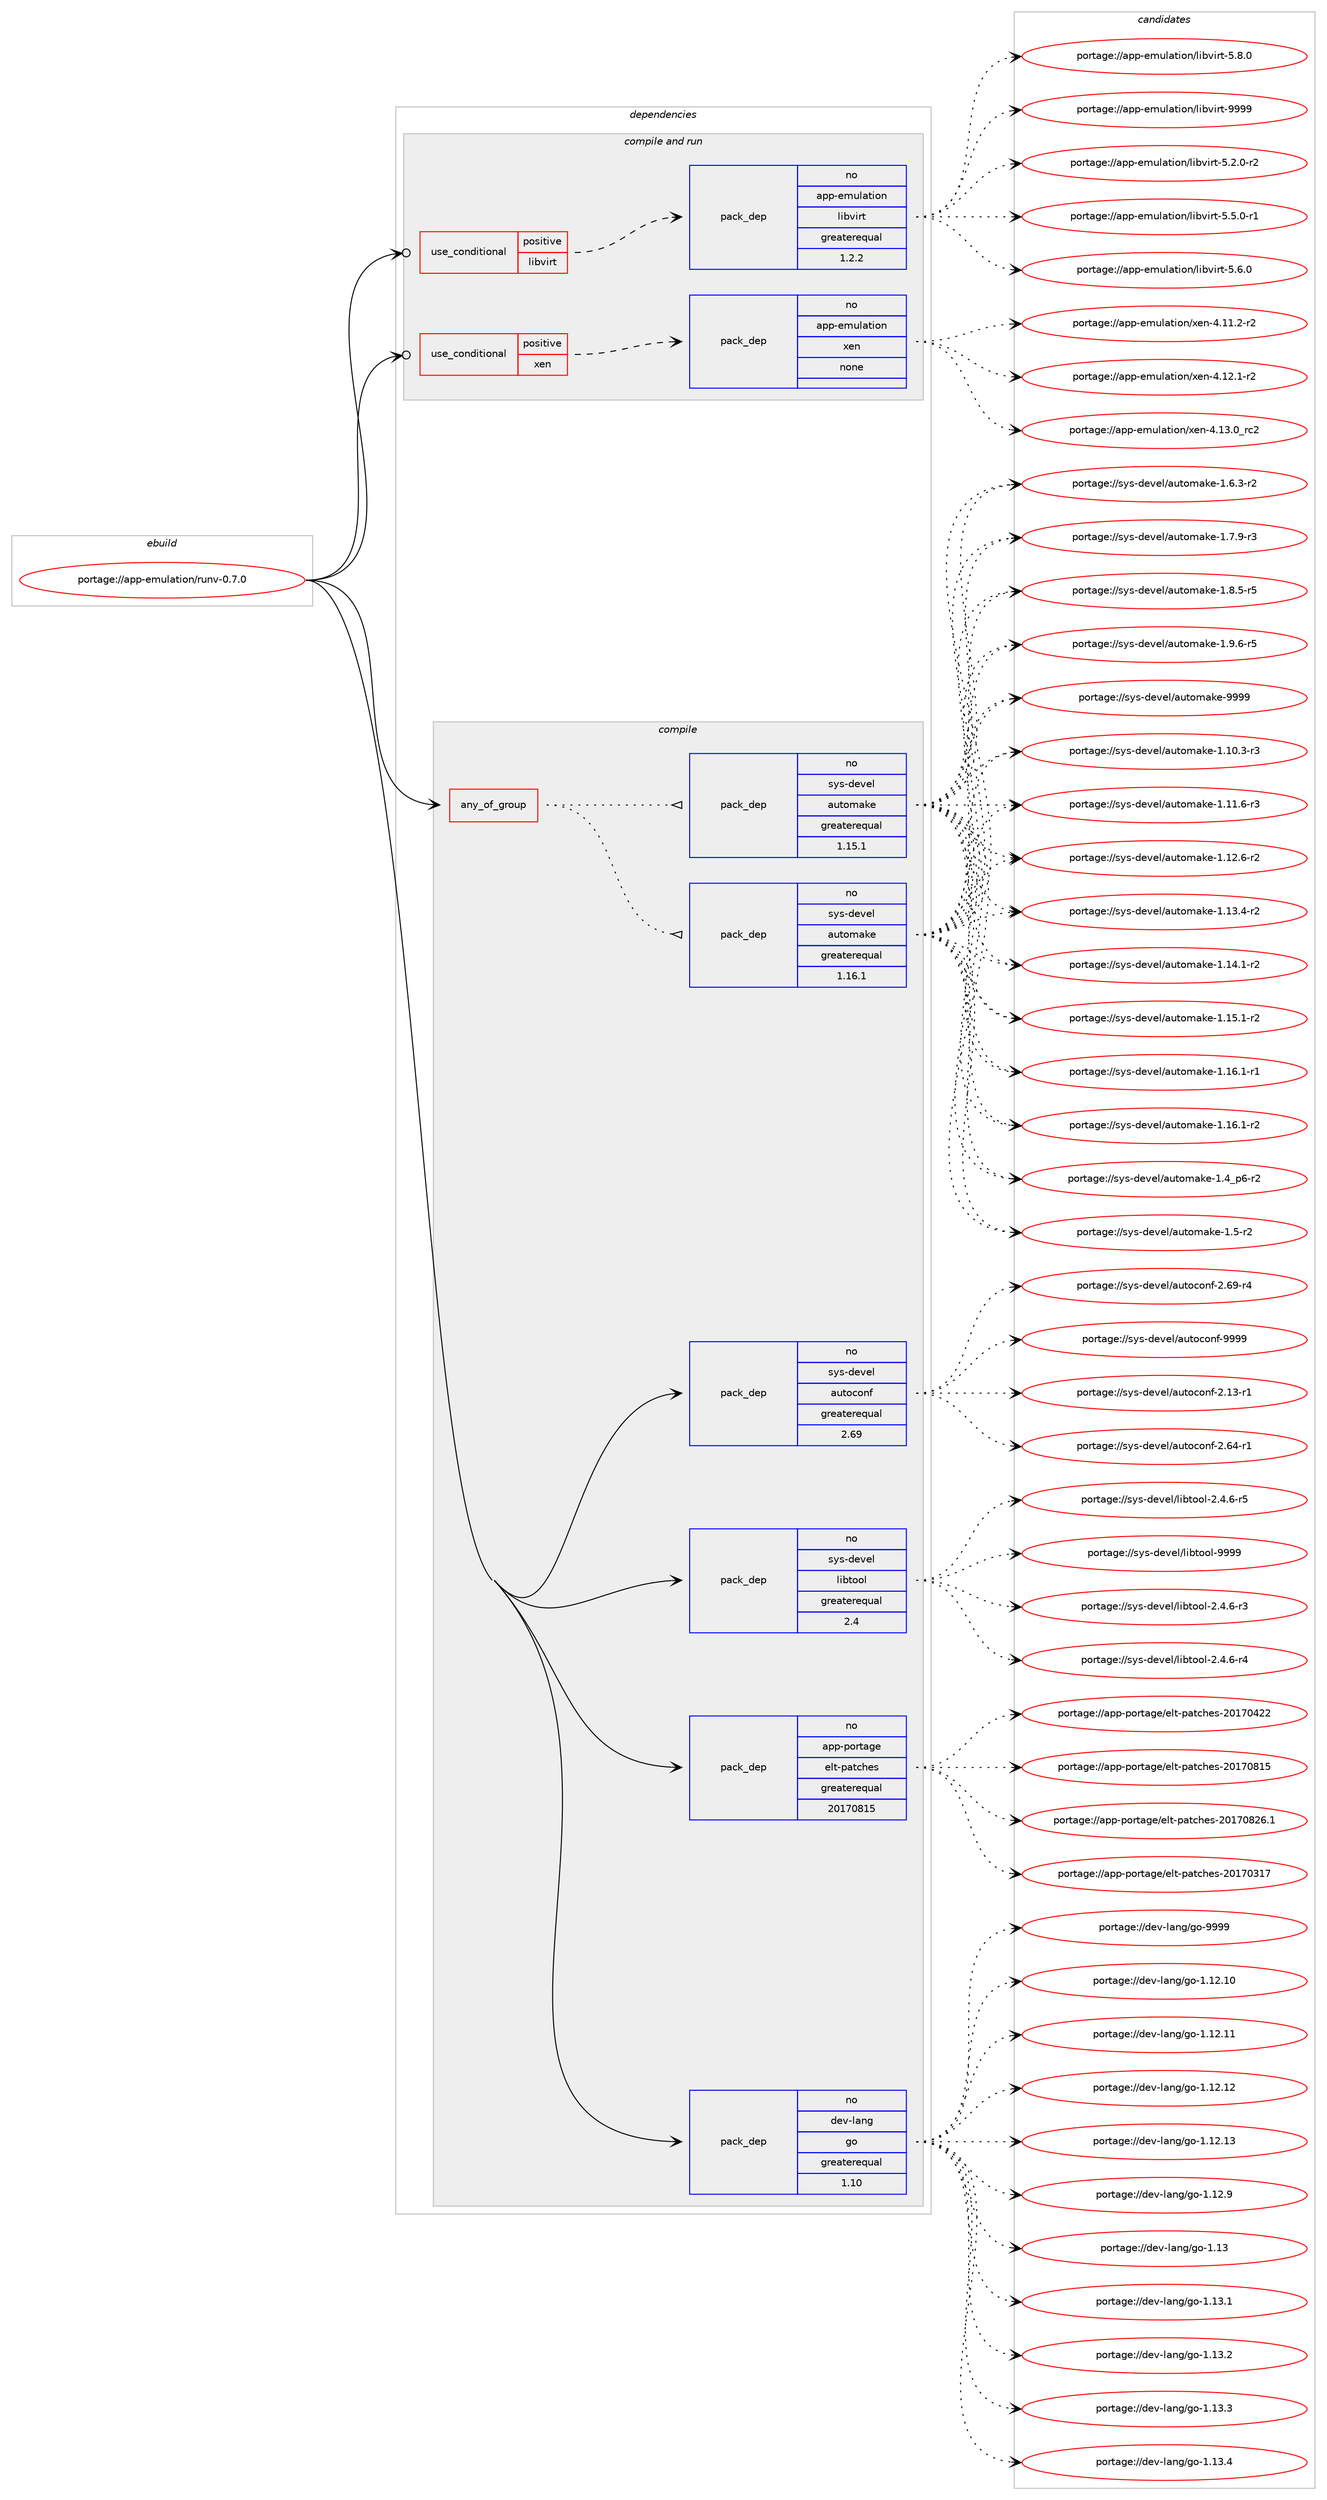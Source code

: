 digraph prolog {

# *************
# Graph options
# *************

newrank=true;
concentrate=true;
compound=true;
graph [rankdir=LR,fontname=Helvetica,fontsize=10,ranksep=1.5];#, ranksep=2.5, nodesep=0.2];
edge  [arrowhead=vee];
node  [fontname=Helvetica,fontsize=10];

# **********
# The ebuild
# **********

subgraph cluster_leftcol {
color=gray;
rank=same;
label=<<i>ebuild</i>>;
id [label="portage://app-emulation/runv-0.7.0", color=red, width=4, href="../app-emulation/runv-0.7.0.svg"];
}

# ****************
# The dependencies
# ****************

subgraph cluster_midcol {
color=gray;
label=<<i>dependencies</i>>;
subgraph cluster_compile {
fillcolor="#eeeeee";
style=filled;
label=<<i>compile</i>>;
subgraph any380 {
dependency23879 [label=<<TABLE BORDER="0" CELLBORDER="1" CELLSPACING="0" CELLPADDING="4"><TR><TD CELLPADDING="10">any_of_group</TD></TR></TABLE>>, shape=none, color=red];subgraph pack17674 {
dependency23880 [label=<<TABLE BORDER="0" CELLBORDER="1" CELLSPACING="0" CELLPADDING="4" WIDTH="220"><TR><TD ROWSPAN="6" CELLPADDING="30">pack_dep</TD></TR><TR><TD WIDTH="110">no</TD></TR><TR><TD>sys-devel</TD></TR><TR><TD>automake</TD></TR><TR><TD>greaterequal</TD></TR><TR><TD>1.16.1</TD></TR></TABLE>>, shape=none, color=blue];
}
dependency23879:e -> dependency23880:w [weight=20,style="dotted",arrowhead="oinv"];
subgraph pack17675 {
dependency23881 [label=<<TABLE BORDER="0" CELLBORDER="1" CELLSPACING="0" CELLPADDING="4" WIDTH="220"><TR><TD ROWSPAN="6" CELLPADDING="30">pack_dep</TD></TR><TR><TD WIDTH="110">no</TD></TR><TR><TD>sys-devel</TD></TR><TR><TD>automake</TD></TR><TR><TD>greaterequal</TD></TR><TR><TD>1.15.1</TD></TR></TABLE>>, shape=none, color=blue];
}
dependency23879:e -> dependency23881:w [weight=20,style="dotted",arrowhead="oinv"];
}
id:e -> dependency23879:w [weight=20,style="solid",arrowhead="vee"];
subgraph pack17676 {
dependency23882 [label=<<TABLE BORDER="0" CELLBORDER="1" CELLSPACING="0" CELLPADDING="4" WIDTH="220"><TR><TD ROWSPAN="6" CELLPADDING="30">pack_dep</TD></TR><TR><TD WIDTH="110">no</TD></TR><TR><TD>app-portage</TD></TR><TR><TD>elt-patches</TD></TR><TR><TD>greaterequal</TD></TR><TR><TD>20170815</TD></TR></TABLE>>, shape=none, color=blue];
}
id:e -> dependency23882:w [weight=20,style="solid",arrowhead="vee"];
subgraph pack17677 {
dependency23883 [label=<<TABLE BORDER="0" CELLBORDER="1" CELLSPACING="0" CELLPADDING="4" WIDTH="220"><TR><TD ROWSPAN="6" CELLPADDING="30">pack_dep</TD></TR><TR><TD WIDTH="110">no</TD></TR><TR><TD>dev-lang</TD></TR><TR><TD>go</TD></TR><TR><TD>greaterequal</TD></TR><TR><TD>1.10</TD></TR></TABLE>>, shape=none, color=blue];
}
id:e -> dependency23883:w [weight=20,style="solid",arrowhead="vee"];
subgraph pack17678 {
dependency23884 [label=<<TABLE BORDER="0" CELLBORDER="1" CELLSPACING="0" CELLPADDING="4" WIDTH="220"><TR><TD ROWSPAN="6" CELLPADDING="30">pack_dep</TD></TR><TR><TD WIDTH="110">no</TD></TR><TR><TD>sys-devel</TD></TR><TR><TD>autoconf</TD></TR><TR><TD>greaterequal</TD></TR><TR><TD>2.69</TD></TR></TABLE>>, shape=none, color=blue];
}
id:e -> dependency23884:w [weight=20,style="solid",arrowhead="vee"];
subgraph pack17679 {
dependency23885 [label=<<TABLE BORDER="0" CELLBORDER="1" CELLSPACING="0" CELLPADDING="4" WIDTH="220"><TR><TD ROWSPAN="6" CELLPADDING="30">pack_dep</TD></TR><TR><TD WIDTH="110">no</TD></TR><TR><TD>sys-devel</TD></TR><TR><TD>libtool</TD></TR><TR><TD>greaterequal</TD></TR><TR><TD>2.4</TD></TR></TABLE>>, shape=none, color=blue];
}
id:e -> dependency23885:w [weight=20,style="solid",arrowhead="vee"];
}
subgraph cluster_compileandrun {
fillcolor="#eeeeee";
style=filled;
label=<<i>compile and run</i>>;
subgraph cond5817 {
dependency23886 [label=<<TABLE BORDER="0" CELLBORDER="1" CELLSPACING="0" CELLPADDING="4"><TR><TD ROWSPAN="3" CELLPADDING="10">use_conditional</TD></TR><TR><TD>positive</TD></TR><TR><TD>libvirt</TD></TR></TABLE>>, shape=none, color=red];
subgraph pack17680 {
dependency23887 [label=<<TABLE BORDER="0" CELLBORDER="1" CELLSPACING="0" CELLPADDING="4" WIDTH="220"><TR><TD ROWSPAN="6" CELLPADDING="30">pack_dep</TD></TR><TR><TD WIDTH="110">no</TD></TR><TR><TD>app-emulation</TD></TR><TR><TD>libvirt</TD></TR><TR><TD>greaterequal</TD></TR><TR><TD>1.2.2</TD></TR></TABLE>>, shape=none, color=blue];
}
dependency23886:e -> dependency23887:w [weight=20,style="dashed",arrowhead="vee"];
}
id:e -> dependency23886:w [weight=20,style="solid",arrowhead="odotvee"];
subgraph cond5818 {
dependency23888 [label=<<TABLE BORDER="0" CELLBORDER="1" CELLSPACING="0" CELLPADDING="4"><TR><TD ROWSPAN="3" CELLPADDING="10">use_conditional</TD></TR><TR><TD>positive</TD></TR><TR><TD>xen</TD></TR></TABLE>>, shape=none, color=red];
subgraph pack17681 {
dependency23889 [label=<<TABLE BORDER="0" CELLBORDER="1" CELLSPACING="0" CELLPADDING="4" WIDTH="220"><TR><TD ROWSPAN="6" CELLPADDING="30">pack_dep</TD></TR><TR><TD WIDTH="110">no</TD></TR><TR><TD>app-emulation</TD></TR><TR><TD>xen</TD></TR><TR><TD>none</TD></TR><TR><TD></TD></TR></TABLE>>, shape=none, color=blue];
}
dependency23888:e -> dependency23889:w [weight=20,style="dashed",arrowhead="vee"];
}
id:e -> dependency23888:w [weight=20,style="solid",arrowhead="odotvee"];
}
subgraph cluster_run {
fillcolor="#eeeeee";
style=filled;
label=<<i>run</i>>;
}
}

# **************
# The candidates
# **************

subgraph cluster_choices {
rank=same;
color=gray;
label=<<i>candidates</i>>;

subgraph choice17674 {
color=black;
nodesep=1;
choiceportage11512111545100101118101108479711711611110997107101454946494846514511451 [label="portage://sys-devel/automake-1.10.3-r3", color=red, width=4,href="../sys-devel/automake-1.10.3-r3.svg"];
choiceportage11512111545100101118101108479711711611110997107101454946494946544511451 [label="portage://sys-devel/automake-1.11.6-r3", color=red, width=4,href="../sys-devel/automake-1.11.6-r3.svg"];
choiceportage11512111545100101118101108479711711611110997107101454946495046544511450 [label="portage://sys-devel/automake-1.12.6-r2", color=red, width=4,href="../sys-devel/automake-1.12.6-r2.svg"];
choiceportage11512111545100101118101108479711711611110997107101454946495146524511450 [label="portage://sys-devel/automake-1.13.4-r2", color=red, width=4,href="../sys-devel/automake-1.13.4-r2.svg"];
choiceportage11512111545100101118101108479711711611110997107101454946495246494511450 [label="portage://sys-devel/automake-1.14.1-r2", color=red, width=4,href="../sys-devel/automake-1.14.1-r2.svg"];
choiceportage11512111545100101118101108479711711611110997107101454946495346494511450 [label="portage://sys-devel/automake-1.15.1-r2", color=red, width=4,href="../sys-devel/automake-1.15.1-r2.svg"];
choiceportage11512111545100101118101108479711711611110997107101454946495446494511449 [label="portage://sys-devel/automake-1.16.1-r1", color=red, width=4,href="../sys-devel/automake-1.16.1-r1.svg"];
choiceportage11512111545100101118101108479711711611110997107101454946495446494511450 [label="portage://sys-devel/automake-1.16.1-r2", color=red, width=4,href="../sys-devel/automake-1.16.1-r2.svg"];
choiceportage115121115451001011181011084797117116111109971071014549465295112544511450 [label="portage://sys-devel/automake-1.4_p6-r2", color=red, width=4,href="../sys-devel/automake-1.4_p6-r2.svg"];
choiceportage11512111545100101118101108479711711611110997107101454946534511450 [label="portage://sys-devel/automake-1.5-r2", color=red, width=4,href="../sys-devel/automake-1.5-r2.svg"];
choiceportage115121115451001011181011084797117116111109971071014549465446514511450 [label="portage://sys-devel/automake-1.6.3-r2", color=red, width=4,href="../sys-devel/automake-1.6.3-r2.svg"];
choiceportage115121115451001011181011084797117116111109971071014549465546574511451 [label="portage://sys-devel/automake-1.7.9-r3", color=red, width=4,href="../sys-devel/automake-1.7.9-r3.svg"];
choiceportage115121115451001011181011084797117116111109971071014549465646534511453 [label="portage://sys-devel/automake-1.8.5-r5", color=red, width=4,href="../sys-devel/automake-1.8.5-r5.svg"];
choiceportage115121115451001011181011084797117116111109971071014549465746544511453 [label="portage://sys-devel/automake-1.9.6-r5", color=red, width=4,href="../sys-devel/automake-1.9.6-r5.svg"];
choiceportage115121115451001011181011084797117116111109971071014557575757 [label="portage://sys-devel/automake-9999", color=red, width=4,href="../sys-devel/automake-9999.svg"];
dependency23880:e -> choiceportage11512111545100101118101108479711711611110997107101454946494846514511451:w [style=dotted,weight="100"];
dependency23880:e -> choiceportage11512111545100101118101108479711711611110997107101454946494946544511451:w [style=dotted,weight="100"];
dependency23880:e -> choiceportage11512111545100101118101108479711711611110997107101454946495046544511450:w [style=dotted,weight="100"];
dependency23880:e -> choiceportage11512111545100101118101108479711711611110997107101454946495146524511450:w [style=dotted,weight="100"];
dependency23880:e -> choiceportage11512111545100101118101108479711711611110997107101454946495246494511450:w [style=dotted,weight="100"];
dependency23880:e -> choiceportage11512111545100101118101108479711711611110997107101454946495346494511450:w [style=dotted,weight="100"];
dependency23880:e -> choiceportage11512111545100101118101108479711711611110997107101454946495446494511449:w [style=dotted,weight="100"];
dependency23880:e -> choiceportage11512111545100101118101108479711711611110997107101454946495446494511450:w [style=dotted,weight="100"];
dependency23880:e -> choiceportage115121115451001011181011084797117116111109971071014549465295112544511450:w [style=dotted,weight="100"];
dependency23880:e -> choiceportage11512111545100101118101108479711711611110997107101454946534511450:w [style=dotted,weight="100"];
dependency23880:e -> choiceportage115121115451001011181011084797117116111109971071014549465446514511450:w [style=dotted,weight="100"];
dependency23880:e -> choiceportage115121115451001011181011084797117116111109971071014549465546574511451:w [style=dotted,weight="100"];
dependency23880:e -> choiceportage115121115451001011181011084797117116111109971071014549465646534511453:w [style=dotted,weight="100"];
dependency23880:e -> choiceportage115121115451001011181011084797117116111109971071014549465746544511453:w [style=dotted,weight="100"];
dependency23880:e -> choiceportage115121115451001011181011084797117116111109971071014557575757:w [style=dotted,weight="100"];
}
subgraph choice17675 {
color=black;
nodesep=1;
choiceportage11512111545100101118101108479711711611110997107101454946494846514511451 [label="portage://sys-devel/automake-1.10.3-r3", color=red, width=4,href="../sys-devel/automake-1.10.3-r3.svg"];
choiceportage11512111545100101118101108479711711611110997107101454946494946544511451 [label="portage://sys-devel/automake-1.11.6-r3", color=red, width=4,href="../sys-devel/automake-1.11.6-r3.svg"];
choiceportage11512111545100101118101108479711711611110997107101454946495046544511450 [label="portage://sys-devel/automake-1.12.6-r2", color=red, width=4,href="../sys-devel/automake-1.12.6-r2.svg"];
choiceportage11512111545100101118101108479711711611110997107101454946495146524511450 [label="portage://sys-devel/automake-1.13.4-r2", color=red, width=4,href="../sys-devel/automake-1.13.4-r2.svg"];
choiceportage11512111545100101118101108479711711611110997107101454946495246494511450 [label="portage://sys-devel/automake-1.14.1-r2", color=red, width=4,href="../sys-devel/automake-1.14.1-r2.svg"];
choiceportage11512111545100101118101108479711711611110997107101454946495346494511450 [label="portage://sys-devel/automake-1.15.1-r2", color=red, width=4,href="../sys-devel/automake-1.15.1-r2.svg"];
choiceportage11512111545100101118101108479711711611110997107101454946495446494511449 [label="portage://sys-devel/automake-1.16.1-r1", color=red, width=4,href="../sys-devel/automake-1.16.1-r1.svg"];
choiceportage11512111545100101118101108479711711611110997107101454946495446494511450 [label="portage://sys-devel/automake-1.16.1-r2", color=red, width=4,href="../sys-devel/automake-1.16.1-r2.svg"];
choiceportage115121115451001011181011084797117116111109971071014549465295112544511450 [label="portage://sys-devel/automake-1.4_p6-r2", color=red, width=4,href="../sys-devel/automake-1.4_p6-r2.svg"];
choiceportage11512111545100101118101108479711711611110997107101454946534511450 [label="portage://sys-devel/automake-1.5-r2", color=red, width=4,href="../sys-devel/automake-1.5-r2.svg"];
choiceportage115121115451001011181011084797117116111109971071014549465446514511450 [label="portage://sys-devel/automake-1.6.3-r2", color=red, width=4,href="../sys-devel/automake-1.6.3-r2.svg"];
choiceportage115121115451001011181011084797117116111109971071014549465546574511451 [label="portage://sys-devel/automake-1.7.9-r3", color=red, width=4,href="../sys-devel/automake-1.7.9-r3.svg"];
choiceportage115121115451001011181011084797117116111109971071014549465646534511453 [label="portage://sys-devel/automake-1.8.5-r5", color=red, width=4,href="../sys-devel/automake-1.8.5-r5.svg"];
choiceportage115121115451001011181011084797117116111109971071014549465746544511453 [label="portage://sys-devel/automake-1.9.6-r5", color=red, width=4,href="../sys-devel/automake-1.9.6-r5.svg"];
choiceportage115121115451001011181011084797117116111109971071014557575757 [label="portage://sys-devel/automake-9999", color=red, width=4,href="../sys-devel/automake-9999.svg"];
dependency23881:e -> choiceportage11512111545100101118101108479711711611110997107101454946494846514511451:w [style=dotted,weight="100"];
dependency23881:e -> choiceportage11512111545100101118101108479711711611110997107101454946494946544511451:w [style=dotted,weight="100"];
dependency23881:e -> choiceportage11512111545100101118101108479711711611110997107101454946495046544511450:w [style=dotted,weight="100"];
dependency23881:e -> choiceportage11512111545100101118101108479711711611110997107101454946495146524511450:w [style=dotted,weight="100"];
dependency23881:e -> choiceportage11512111545100101118101108479711711611110997107101454946495246494511450:w [style=dotted,weight="100"];
dependency23881:e -> choiceportage11512111545100101118101108479711711611110997107101454946495346494511450:w [style=dotted,weight="100"];
dependency23881:e -> choiceportage11512111545100101118101108479711711611110997107101454946495446494511449:w [style=dotted,weight="100"];
dependency23881:e -> choiceportage11512111545100101118101108479711711611110997107101454946495446494511450:w [style=dotted,weight="100"];
dependency23881:e -> choiceportage115121115451001011181011084797117116111109971071014549465295112544511450:w [style=dotted,weight="100"];
dependency23881:e -> choiceportage11512111545100101118101108479711711611110997107101454946534511450:w [style=dotted,weight="100"];
dependency23881:e -> choiceportage115121115451001011181011084797117116111109971071014549465446514511450:w [style=dotted,weight="100"];
dependency23881:e -> choiceportage115121115451001011181011084797117116111109971071014549465546574511451:w [style=dotted,weight="100"];
dependency23881:e -> choiceportage115121115451001011181011084797117116111109971071014549465646534511453:w [style=dotted,weight="100"];
dependency23881:e -> choiceportage115121115451001011181011084797117116111109971071014549465746544511453:w [style=dotted,weight="100"];
dependency23881:e -> choiceportage115121115451001011181011084797117116111109971071014557575757:w [style=dotted,weight="100"];
}
subgraph choice17676 {
color=black;
nodesep=1;
choiceportage97112112451121111141169710310147101108116451129711699104101115455048495548514955 [label="portage://app-portage/elt-patches-20170317", color=red, width=4,href="../app-portage/elt-patches-20170317.svg"];
choiceportage97112112451121111141169710310147101108116451129711699104101115455048495548525050 [label="portage://app-portage/elt-patches-20170422", color=red, width=4,href="../app-portage/elt-patches-20170422.svg"];
choiceportage97112112451121111141169710310147101108116451129711699104101115455048495548564953 [label="portage://app-portage/elt-patches-20170815", color=red, width=4,href="../app-portage/elt-patches-20170815.svg"];
choiceportage971121124511211111411697103101471011081164511297116991041011154550484955485650544649 [label="portage://app-portage/elt-patches-20170826.1", color=red, width=4,href="../app-portage/elt-patches-20170826.1.svg"];
dependency23882:e -> choiceportage97112112451121111141169710310147101108116451129711699104101115455048495548514955:w [style=dotted,weight="100"];
dependency23882:e -> choiceportage97112112451121111141169710310147101108116451129711699104101115455048495548525050:w [style=dotted,weight="100"];
dependency23882:e -> choiceportage97112112451121111141169710310147101108116451129711699104101115455048495548564953:w [style=dotted,weight="100"];
dependency23882:e -> choiceportage971121124511211111411697103101471011081164511297116991041011154550484955485650544649:w [style=dotted,weight="100"];
}
subgraph choice17677 {
color=black;
nodesep=1;
choiceportage1001011184510897110103471031114549464950464948 [label="portage://dev-lang/go-1.12.10", color=red, width=4,href="../dev-lang/go-1.12.10.svg"];
choiceportage1001011184510897110103471031114549464950464949 [label="portage://dev-lang/go-1.12.11", color=red, width=4,href="../dev-lang/go-1.12.11.svg"];
choiceportage1001011184510897110103471031114549464950464950 [label="portage://dev-lang/go-1.12.12", color=red, width=4,href="../dev-lang/go-1.12.12.svg"];
choiceportage1001011184510897110103471031114549464950464951 [label="portage://dev-lang/go-1.12.13", color=red, width=4,href="../dev-lang/go-1.12.13.svg"];
choiceportage10010111845108971101034710311145494649504657 [label="portage://dev-lang/go-1.12.9", color=red, width=4,href="../dev-lang/go-1.12.9.svg"];
choiceportage1001011184510897110103471031114549464951 [label="portage://dev-lang/go-1.13", color=red, width=4,href="../dev-lang/go-1.13.svg"];
choiceportage10010111845108971101034710311145494649514649 [label="portage://dev-lang/go-1.13.1", color=red, width=4,href="../dev-lang/go-1.13.1.svg"];
choiceportage10010111845108971101034710311145494649514650 [label="portage://dev-lang/go-1.13.2", color=red, width=4,href="../dev-lang/go-1.13.2.svg"];
choiceportage10010111845108971101034710311145494649514651 [label="portage://dev-lang/go-1.13.3", color=red, width=4,href="../dev-lang/go-1.13.3.svg"];
choiceportage10010111845108971101034710311145494649514652 [label="portage://dev-lang/go-1.13.4", color=red, width=4,href="../dev-lang/go-1.13.4.svg"];
choiceportage1001011184510897110103471031114557575757 [label="portage://dev-lang/go-9999", color=red, width=4,href="../dev-lang/go-9999.svg"];
dependency23883:e -> choiceportage1001011184510897110103471031114549464950464948:w [style=dotted,weight="100"];
dependency23883:e -> choiceportage1001011184510897110103471031114549464950464949:w [style=dotted,weight="100"];
dependency23883:e -> choiceportage1001011184510897110103471031114549464950464950:w [style=dotted,weight="100"];
dependency23883:e -> choiceportage1001011184510897110103471031114549464950464951:w [style=dotted,weight="100"];
dependency23883:e -> choiceportage10010111845108971101034710311145494649504657:w [style=dotted,weight="100"];
dependency23883:e -> choiceportage1001011184510897110103471031114549464951:w [style=dotted,weight="100"];
dependency23883:e -> choiceportage10010111845108971101034710311145494649514649:w [style=dotted,weight="100"];
dependency23883:e -> choiceportage10010111845108971101034710311145494649514650:w [style=dotted,weight="100"];
dependency23883:e -> choiceportage10010111845108971101034710311145494649514651:w [style=dotted,weight="100"];
dependency23883:e -> choiceportage10010111845108971101034710311145494649514652:w [style=dotted,weight="100"];
dependency23883:e -> choiceportage1001011184510897110103471031114557575757:w [style=dotted,weight="100"];
}
subgraph choice17678 {
color=black;
nodesep=1;
choiceportage1151211154510010111810110847971171161119911111010245504649514511449 [label="portage://sys-devel/autoconf-2.13-r1", color=red, width=4,href="../sys-devel/autoconf-2.13-r1.svg"];
choiceportage1151211154510010111810110847971171161119911111010245504654524511449 [label="portage://sys-devel/autoconf-2.64-r1", color=red, width=4,href="../sys-devel/autoconf-2.64-r1.svg"];
choiceportage1151211154510010111810110847971171161119911111010245504654574511452 [label="portage://sys-devel/autoconf-2.69-r4", color=red, width=4,href="../sys-devel/autoconf-2.69-r4.svg"];
choiceportage115121115451001011181011084797117116111991111101024557575757 [label="portage://sys-devel/autoconf-9999", color=red, width=4,href="../sys-devel/autoconf-9999.svg"];
dependency23884:e -> choiceportage1151211154510010111810110847971171161119911111010245504649514511449:w [style=dotted,weight="100"];
dependency23884:e -> choiceportage1151211154510010111810110847971171161119911111010245504654524511449:w [style=dotted,weight="100"];
dependency23884:e -> choiceportage1151211154510010111810110847971171161119911111010245504654574511452:w [style=dotted,weight="100"];
dependency23884:e -> choiceportage115121115451001011181011084797117116111991111101024557575757:w [style=dotted,weight="100"];
}
subgraph choice17679 {
color=black;
nodesep=1;
choiceportage1151211154510010111810110847108105981161111111084550465246544511451 [label="portage://sys-devel/libtool-2.4.6-r3", color=red, width=4,href="../sys-devel/libtool-2.4.6-r3.svg"];
choiceportage1151211154510010111810110847108105981161111111084550465246544511452 [label="portage://sys-devel/libtool-2.4.6-r4", color=red, width=4,href="../sys-devel/libtool-2.4.6-r4.svg"];
choiceportage1151211154510010111810110847108105981161111111084550465246544511453 [label="portage://sys-devel/libtool-2.4.6-r5", color=red, width=4,href="../sys-devel/libtool-2.4.6-r5.svg"];
choiceportage1151211154510010111810110847108105981161111111084557575757 [label="portage://sys-devel/libtool-9999", color=red, width=4,href="../sys-devel/libtool-9999.svg"];
dependency23885:e -> choiceportage1151211154510010111810110847108105981161111111084550465246544511451:w [style=dotted,weight="100"];
dependency23885:e -> choiceportage1151211154510010111810110847108105981161111111084550465246544511452:w [style=dotted,weight="100"];
dependency23885:e -> choiceportage1151211154510010111810110847108105981161111111084550465246544511453:w [style=dotted,weight="100"];
dependency23885:e -> choiceportage1151211154510010111810110847108105981161111111084557575757:w [style=dotted,weight="100"];
}
subgraph choice17680 {
color=black;
nodesep=1;
choiceportage97112112451011091171089711610511111047108105981181051141164553465046484511450 [label="portage://app-emulation/libvirt-5.2.0-r2", color=red, width=4,href="../app-emulation/libvirt-5.2.0-r2.svg"];
choiceportage97112112451011091171089711610511111047108105981181051141164553465346484511449 [label="portage://app-emulation/libvirt-5.5.0-r1", color=red, width=4,href="../app-emulation/libvirt-5.5.0-r1.svg"];
choiceportage9711211245101109117108971161051111104710810598118105114116455346544648 [label="portage://app-emulation/libvirt-5.6.0", color=red, width=4,href="../app-emulation/libvirt-5.6.0.svg"];
choiceportage9711211245101109117108971161051111104710810598118105114116455346564648 [label="portage://app-emulation/libvirt-5.8.0", color=red, width=4,href="../app-emulation/libvirt-5.8.0.svg"];
choiceportage97112112451011091171089711610511111047108105981181051141164557575757 [label="portage://app-emulation/libvirt-9999", color=red, width=4,href="../app-emulation/libvirt-9999.svg"];
dependency23887:e -> choiceportage97112112451011091171089711610511111047108105981181051141164553465046484511450:w [style=dotted,weight="100"];
dependency23887:e -> choiceportage97112112451011091171089711610511111047108105981181051141164553465346484511449:w [style=dotted,weight="100"];
dependency23887:e -> choiceportage9711211245101109117108971161051111104710810598118105114116455346544648:w [style=dotted,weight="100"];
dependency23887:e -> choiceportage9711211245101109117108971161051111104710810598118105114116455346564648:w [style=dotted,weight="100"];
dependency23887:e -> choiceportage97112112451011091171089711610511111047108105981181051141164557575757:w [style=dotted,weight="100"];
}
subgraph choice17681 {
color=black;
nodesep=1;
choiceportage97112112451011091171089711610511111047120101110455246494946504511450 [label="portage://app-emulation/xen-4.11.2-r2", color=red, width=4,href="../app-emulation/xen-4.11.2-r2.svg"];
choiceportage97112112451011091171089711610511111047120101110455246495046494511450 [label="portage://app-emulation/xen-4.12.1-r2", color=red, width=4,href="../app-emulation/xen-4.12.1-r2.svg"];
choiceportage9711211245101109117108971161051111104712010111045524649514648951149950 [label="portage://app-emulation/xen-4.13.0_rc2", color=red, width=4,href="../app-emulation/xen-4.13.0_rc2.svg"];
dependency23889:e -> choiceportage97112112451011091171089711610511111047120101110455246494946504511450:w [style=dotted,weight="100"];
dependency23889:e -> choiceportage97112112451011091171089711610511111047120101110455246495046494511450:w [style=dotted,weight="100"];
dependency23889:e -> choiceportage9711211245101109117108971161051111104712010111045524649514648951149950:w [style=dotted,weight="100"];
}
}

}
